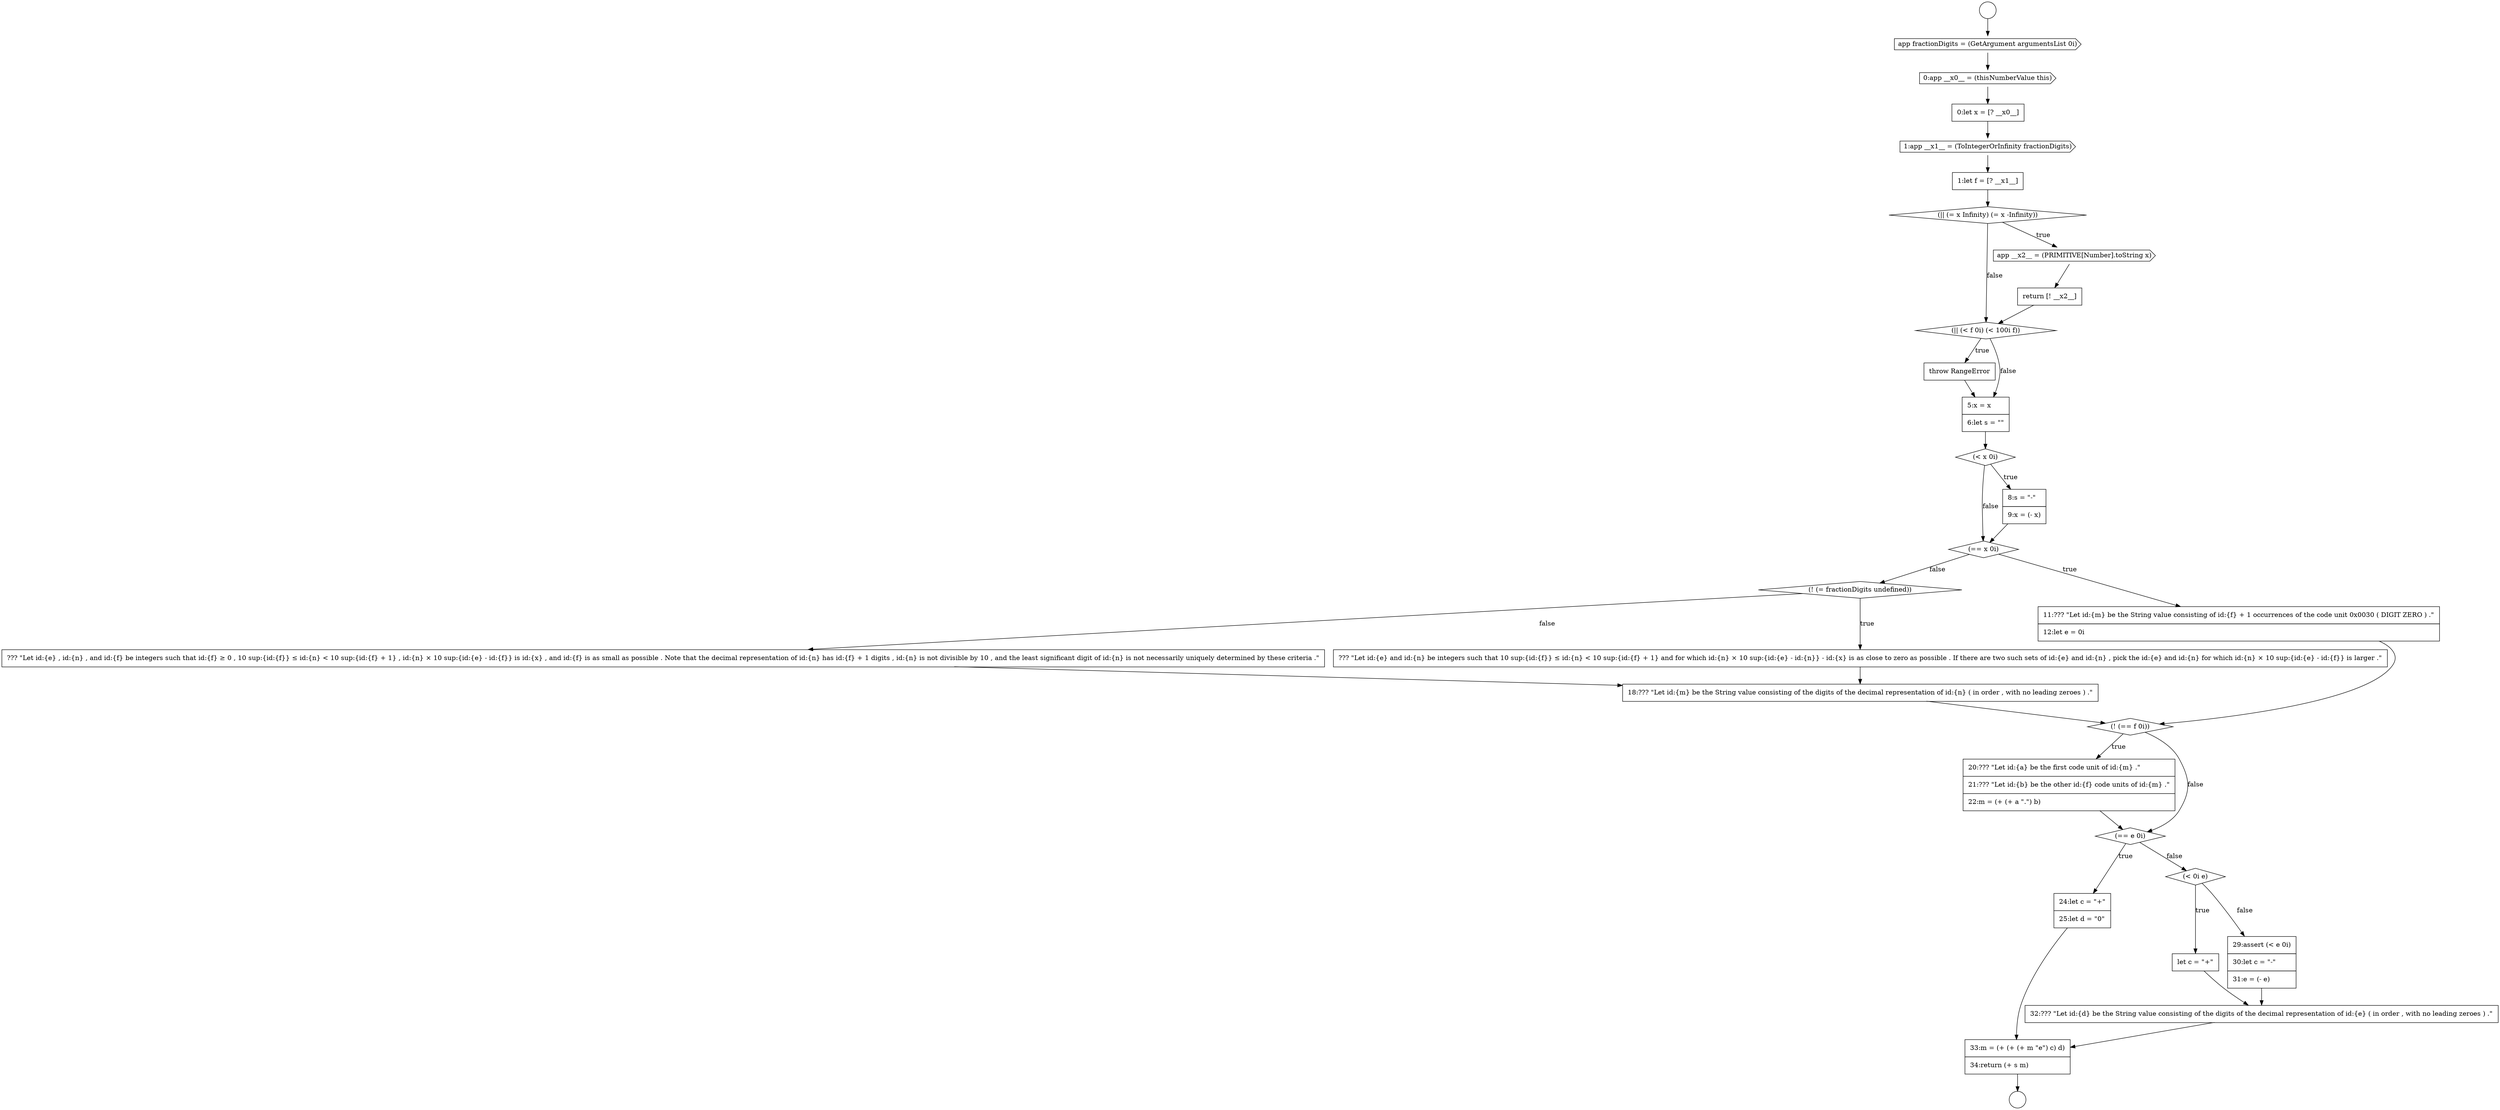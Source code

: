 digraph {
  node12575 [shape=diamond, label=<<font color="black">(== x 0i)</font>> color="black" fillcolor="white" style=filled]
  node12582 [shape=none, margin=0, label=<<font color="black">
    <table border="0" cellborder="1" cellspacing="0" cellpadding="10">
      <tr><td align="left">20:??? &quot;Let id:{a} be the first code unit of id:{m} .&quot;</td></tr>
      <tr><td align="left">21:??? &quot;Let id:{b} be the other id:{f} code units of id:{m} .&quot;</td></tr>
      <tr><td align="left">22:m = (+ (+ a &quot;.&quot;) b)</td></tr>
    </table>
  </font>> color="black" fillcolor="white" style=filled]
  node12571 [shape=none, margin=0, label=<<font color="black">
    <table border="0" cellborder="1" cellspacing="0" cellpadding="10">
      <tr><td align="left">throw RangeError</td></tr>
    </table>
  </font>> color="black" fillcolor="white" style=filled]
  node12577 [shape=diamond, label=<<font color="black">(! (= fractionDigits undefined))</font>> color="black" fillcolor="white" style=filled]
  node12566 [shape=none, margin=0, label=<<font color="black">
    <table border="0" cellborder="1" cellspacing="0" cellpadding="10">
      <tr><td align="left">1:let f = [? __x1__]</td></tr>
    </table>
  </font>> color="black" fillcolor="white" style=filled]
  node12584 [shape=none, margin=0, label=<<font color="black">
    <table border="0" cellborder="1" cellspacing="0" cellpadding="10">
      <tr><td align="left">24:let c = &quot;+&quot;</td></tr>
      <tr><td align="left">25:let d = &quot;0&quot;</td></tr>
    </table>
  </font>> color="black" fillcolor="white" style=filled]
  node12580 [shape=none, margin=0, label=<<font color="black">
    <table border="0" cellborder="1" cellspacing="0" cellpadding="10">
      <tr><td align="left">18:??? &quot;Let id:{m} be the String value consisting of the digits of the decimal representation of id:{n} ( in order , with no leading zeroes ) .&quot;</td></tr>
    </table>
  </font>> color="black" fillcolor="white" style=filled]
  node12574 [shape=none, margin=0, label=<<font color="black">
    <table border="0" cellborder="1" cellspacing="0" cellpadding="10">
      <tr><td align="left">8:s = &quot;-&quot;</td></tr>
      <tr><td align="left">9:x = (- x)</td></tr>
    </table>
  </font>> color="black" fillcolor="white" style=filled]
  node12583 [shape=diamond, label=<<font color="black">(== e 0i)</font>> color="black" fillcolor="white" style=filled]
  node12560 [shape=circle label=" " color="black" fillcolor="white" style=filled]
  node12579 [shape=none, margin=0, label=<<font color="black">
    <table border="0" cellborder="1" cellspacing="0" cellpadding="10">
      <tr><td align="left">??? &quot;Let id:{e} , id:{n} , and id:{f} be integers such that id:{f} &ge; 0 , 10 sup:{id:{f}} &le; id:{n} &lt; 10 sup:{id:{f} + 1} , id:{n} &times; 10 sup:{id:{e} - id:{f}} is id:{x} , and id:{f} is as small as possible . Note that the decimal representation of id:{n} has id:{f} + 1 digits , id:{n} is not divisible by 10 , and the least significant digit of id:{n} is not necessarily uniquely determined by these criteria .&quot;</td></tr>
    </table>
  </font>> color="black" fillcolor="white" style=filled]
  node12564 [shape=none, margin=0, label=<<font color="black">
    <table border="0" cellborder="1" cellspacing="0" cellpadding="10">
      <tr><td align="left">0:let x = [? __x0__]</td></tr>
    </table>
  </font>> color="black" fillcolor="white" style=filled]
  node12570 [shape=diamond, label=<<font color="black">(|| (&lt; f 0i) (&lt; 100i f))</font>> color="black" fillcolor="white" style=filled]
  node12568 [shape=cds, label=<<font color="black">app __x2__ = (PRIMITIVE[Number].toString x)</font>> color="black" fillcolor="white" style=filled]
  node12585 [shape=diamond, label=<<font color="black">(&lt; 0i e)</font>> color="black" fillcolor="white" style=filled]
  node12589 [shape=none, margin=0, label=<<font color="black">
    <table border="0" cellborder="1" cellspacing="0" cellpadding="10">
      <tr><td align="left">33:m = (+ (+ (+ m &quot;e&quot;) c) d)</td></tr>
      <tr><td align="left">34:return (+ s m)</td></tr>
    </table>
  </font>> color="black" fillcolor="white" style=filled]
  node12578 [shape=none, margin=0, label=<<font color="black">
    <table border="0" cellborder="1" cellspacing="0" cellpadding="10">
      <tr><td align="left">??? &quot;Let id:{e} and id:{n} be integers such that 10 sup:{id:{f}} &le; id:{n} &lt; 10 sup:{id:{f} + 1} and for which id:{n} &times; 10 sup:{id:{e} - id:{n}} - id:{x} is as close to zero as possible . If there are two such sets of id:{e} and id:{n} , pick the id:{e} and id:{n} for which id:{n} &times; 10 sup:{id:{e} - id:{f}} is larger .&quot;</td></tr>
    </table>
  </font>> color="black" fillcolor="white" style=filled]
  node12586 [shape=none, margin=0, label=<<font color="black">
    <table border="0" cellborder="1" cellspacing="0" cellpadding="10">
      <tr><td align="left">let c = &quot;+&quot;</td></tr>
    </table>
  </font>> color="black" fillcolor="white" style=filled]
  node12581 [shape=diamond, label=<<font color="black">(! (== f 0i))</font>> color="black" fillcolor="white" style=filled]
  node12565 [shape=cds, label=<<font color="black">1:app __x1__ = (ToIntegerOrInfinity fractionDigits)</font>> color="black" fillcolor="white" style=filled]
  node12561 [shape=circle label=" " color="black" fillcolor="white" style=filled]
  node12576 [shape=none, margin=0, label=<<font color="black">
    <table border="0" cellborder="1" cellspacing="0" cellpadding="10">
      <tr><td align="left">11:??? &quot;Let id:{m} be the String value consisting of id:{f} + 1 occurrences of the code unit 0x0030 ( DIGIT ZERO ) .&quot;</td></tr>
      <tr><td align="left">12:let e = 0i</td></tr>
    </table>
  </font>> color="black" fillcolor="white" style=filled]
  node12572 [shape=none, margin=0, label=<<font color="black">
    <table border="0" cellborder="1" cellspacing="0" cellpadding="10">
      <tr><td align="left">5:x = x</td></tr>
      <tr><td align="left">6:let s = &quot;&quot;</td></tr>
    </table>
  </font>> color="black" fillcolor="white" style=filled]
  node12562 [shape=cds, label=<<font color="black">app fractionDigits = (GetArgument argumentsList 0i)</font>> color="black" fillcolor="white" style=filled]
  node12587 [shape=none, margin=0, label=<<font color="black">
    <table border="0" cellborder="1" cellspacing="0" cellpadding="10">
      <tr><td align="left">29:assert (&lt; e 0i)</td></tr>
      <tr><td align="left">30:let c = &quot;-&quot;</td></tr>
      <tr><td align="left">31:e = (- e)</td></tr>
    </table>
  </font>> color="black" fillcolor="white" style=filled]
  node12573 [shape=diamond, label=<<font color="black">(&lt; x 0i)</font>> color="black" fillcolor="white" style=filled]
  node12563 [shape=cds, label=<<font color="black">0:app __x0__ = (thisNumberValue this)</font>> color="black" fillcolor="white" style=filled]
  node12569 [shape=none, margin=0, label=<<font color="black">
    <table border="0" cellborder="1" cellspacing="0" cellpadding="10">
      <tr><td align="left">return [! __x2__]</td></tr>
    </table>
  </font>> color="black" fillcolor="white" style=filled]
  node12588 [shape=none, margin=0, label=<<font color="black">
    <table border="0" cellborder="1" cellspacing="0" cellpadding="10">
      <tr><td align="left">32:??? &quot;Let id:{d} be the String value consisting of the digits of the decimal representation of id:{e} ( in order , with no leading zeroes ) .&quot;</td></tr>
    </table>
  </font>> color="black" fillcolor="white" style=filled]
  node12567 [shape=diamond, label=<<font color="black">(|| (= x Infinity) (= x -Infinity))</font>> color="black" fillcolor="white" style=filled]
  node12584 -> node12589 [ color="black"]
  node12563 -> node12564 [ color="black"]
  node12581 -> node12582 [label=<<font color="black">true</font>> color="black"]
  node12581 -> node12583 [label=<<font color="black">false</font>> color="black"]
  node12585 -> node12586 [label=<<font color="black">true</font>> color="black"]
  node12585 -> node12587 [label=<<font color="black">false</font>> color="black"]
  node12586 -> node12588 [ color="black"]
  node12565 -> node12566 [ color="black"]
  node12583 -> node12584 [label=<<font color="black">true</font>> color="black"]
  node12583 -> node12585 [label=<<font color="black">false</font>> color="black"]
  node12579 -> node12580 [ color="black"]
  node12568 -> node12569 [ color="black"]
  node12567 -> node12568 [label=<<font color="black">true</font>> color="black"]
  node12567 -> node12570 [label=<<font color="black">false</font>> color="black"]
  node12589 -> node12561 [ color="black"]
  node12564 -> node12565 [ color="black"]
  node12588 -> node12589 [ color="black"]
  node12573 -> node12574 [label=<<font color="black">true</font>> color="black"]
  node12573 -> node12575 [label=<<font color="black">false</font>> color="black"]
  node12576 -> node12581 [ color="black"]
  node12572 -> node12573 [ color="black"]
  node12562 -> node12563 [ color="black"]
  node12587 -> node12588 [ color="black"]
  node12580 -> node12581 [ color="black"]
  node12582 -> node12583 [ color="black"]
  node12569 -> node12570 [ color="black"]
  node12575 -> node12576 [label=<<font color="black">true</font>> color="black"]
  node12575 -> node12577 [label=<<font color="black">false</font>> color="black"]
  node12578 -> node12580 [ color="black"]
  node12566 -> node12567 [ color="black"]
  node12571 -> node12572 [ color="black"]
  node12570 -> node12571 [label=<<font color="black">true</font>> color="black"]
  node12570 -> node12572 [label=<<font color="black">false</font>> color="black"]
  node12560 -> node12562 [ color="black"]
  node12577 -> node12578 [label=<<font color="black">true</font>> color="black"]
  node12577 -> node12579 [label=<<font color="black">false</font>> color="black"]
  node12574 -> node12575 [ color="black"]
}
